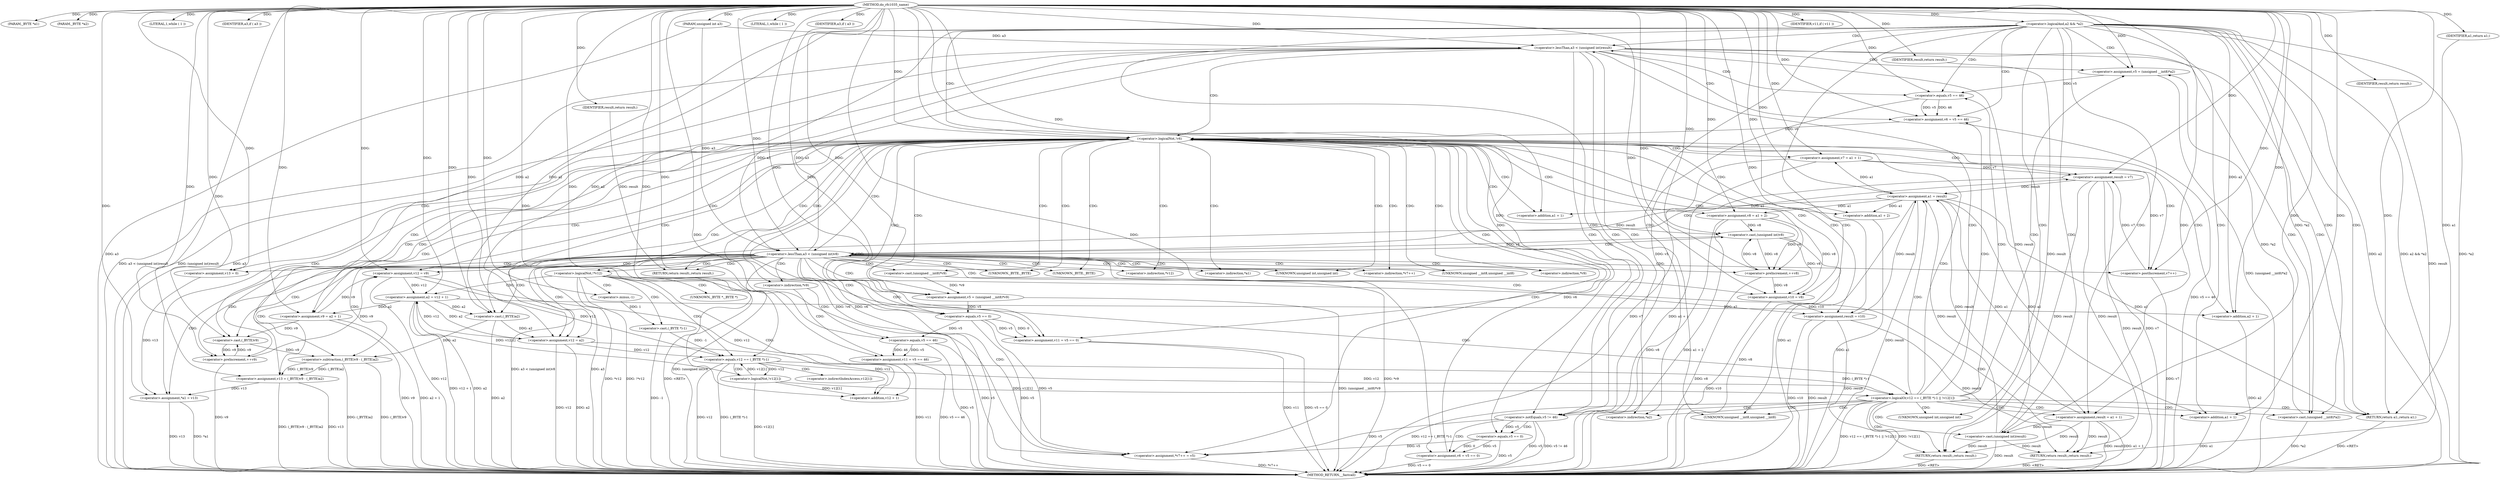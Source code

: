 digraph do_rfc1035_name {  
"1000111" [label = "(METHOD,do_rfc1035_name)" ]
"1000297" [label = "(METHOD_RETURN,__fastcall)" ]
"1000112" [label = "(PARAM,_BYTE *a1)" ]
"1000113" [label = "(PARAM,_BYTE *a2)" ]
"1000114" [label = "(PARAM,unsigned int a3)" ]
"1000127" [label = "(<operator>.logicalAnd,a2 && *a2)" ]
"1000133" [label = "(LITERAL,1,while ( 1 ))" ]
"1000135" [label = "(<operator>.assignment,result = a1 + 1)" ]
"1000137" [label = "(<operator>.addition,a1 + 1)" ]
"1000141" [label = "(IDENTIFIER,a3,if ( a3 ))" ]
"1000144" [label = "(<operator>.lessThan,a3 < (unsigned int)result)" ]
"1000146" [label = "(<operator>.cast,(unsigned int)result)" ]
"1000150" [label = "(<operator>.assignment,v5 = (unsigned __int8)*a2)" ]
"1000152" [label = "(<operator>.cast,(unsigned __int8)*a2)" ]
"1000156" [label = "(<operator>.assignment,v6 = v5 == 46)" ]
"1000158" [label = "(<operator>.equals,v5 == 46)" ]
"1000162" [label = "(<operator>.notEquals,v5 != 46)" ]
"1000165" [label = "(<operator>.assignment,v6 = v5 == 0)" ]
"1000167" [label = "(<operator>.equals,v5 == 0)" ]
"1000171" [label = "(<operator>.logicalNot,!v6)" ]
"1000174" [label = "(<operator>.assignment,v7 = a1 + 1)" ]
"1000176" [label = "(<operator>.addition,a1 + 1)" ]
"1000179" [label = "(<operator>.assignment,v8 = a1 + 2)" ]
"1000181" [label = "(<operator>.addition,a1 + 2)" ]
"1000184" [label = "(<operator>.assignment,v9 = a2 + 1)" ]
"1000186" [label = "(<operator>.addition,a2 + 1)" ]
"1000190" [label = "(LITERAL,1,while ( 1 ))" ]
"1000192" [label = "(<operator>.assignment,result = v7)" ]
"1000196" [label = "(IDENTIFIER,a3,if ( a3 ))" ]
"1000199" [label = "(<operator>.lessThan,a3 < (unsigned int)v8)" ]
"1000201" [label = "(<operator>.cast,(unsigned int)v8)" ]
"1000204" [label = "(RETURN,return result;,return result;)" ]
"1000205" [label = "(IDENTIFIER,result,return result;)" ]
"1000206" [label = "(<operator>.assignment,*v7++ = v5)" ]
"1000208" [label = "(<operator>.postIncrement,v7++)" ]
"1000211" [label = "(<operator>.assignment,v5 = (unsigned __int8)*v9)" ]
"1000213" [label = "(<operator>.cast,(unsigned __int8)*v9)" ]
"1000217" [label = "(<operator>.assignment,v10 = v8)" ]
"1000220" [label = "(<operator>.assignment,v11 = v5 == 0)" ]
"1000222" [label = "(<operator>.equals,v5 == 0)" ]
"1000228" [label = "(<operator>.assignment,v11 = v5 == 46)" ]
"1000230" [label = "(<operator>.equals,v5 == 46)" ]
"1000233" [label = "(<operator>.assignment,v12 = v9)" ]
"1000236" [label = "(<operator>.assignment,v13 = (_BYTE)v9 - (_BYTE)a2)" ]
"1000238" [label = "(<operator>.subtraction,(_BYTE)v9 - (_BYTE)a2)" ]
"1000239" [label = "(<operator>.cast,(_BYTE)v9)" ]
"1000242" [label = "(<operator>.cast,(_BYTE)a2)" ]
"1000245" [label = "(<operator>.preIncrement,++v8)" ]
"1000247" [label = "(<operator>.preIncrement,++v9)" ]
"1000250" [label = "(IDENTIFIER,v11,if ( v11 ))" ]
"1000252" [label = "(<operator>.assignment,result = v10)" ]
"1000256" [label = "(<operator>.assignment,v12 = a2)" ]
"1000259" [label = "(<operator>.assignment,v13 = 0)" ]
"1000263" [label = "(<operator>.assignment,*a1 = v13)" ]
"1000268" [label = "(<operator>.logicalNot,!*v12)" ]
"1000271" [label = "(RETURN,return result;,return result;)" ]
"1000272" [label = "(IDENTIFIER,result,return result;)" ]
"1000273" [label = "(<operator>.assignment,a2 = v12 + 1)" ]
"1000275" [label = "(<operator>.addition,v12 + 1)" ]
"1000279" [label = "(<operator>.logicalOr,v12 == (_BYTE *)-1 || !v12[1])" ]
"1000280" [label = "(<operator>.equals,v12 == (_BYTE *)-1)" ]
"1000282" [label = "(<operator>.cast,(_BYTE *)-1)" ]
"1000284" [label = "(<operator>.minus,-1)" ]
"1000286" [label = "(<operator>.logicalNot,!v12[1])" ]
"1000290" [label = "(RETURN,return result;,return result;)" ]
"1000291" [label = "(IDENTIFIER,result,return result;)" ]
"1000292" [label = "(<operator>.assignment,a1 = result)" ]
"1000295" [label = "(RETURN,return a1;,return a1;)" ]
"1000296" [label = "(IDENTIFIER,a1,return a1;)" ]
"1000147" [label = "(UNKNOWN,unsigned int,unsigned int)" ]
"1000153" [label = "(UNKNOWN,unsigned __int8,unsigned __int8)" ]
"1000154" [label = "(<operator>.indirection,*a2)" ]
"1000202" [label = "(UNKNOWN,unsigned int,unsigned int)" ]
"1000207" [label = "(<operator>.indirection,*v7++)" ]
"1000214" [label = "(UNKNOWN,unsigned __int8,unsigned __int8)" ]
"1000215" [label = "(<operator>.indirection,*v9)" ]
"1000226" [label = "(<operator>.indirection,*v9)" ]
"1000240" [label = "(UNKNOWN,_BYTE,_BYTE)" ]
"1000243" [label = "(UNKNOWN,_BYTE,_BYTE)" ]
"1000264" [label = "(<operator>.indirection,*a1)" ]
"1000269" [label = "(<operator>.indirection,*v12)" ]
"1000283" [label = "(UNKNOWN,_BYTE *,_BYTE *)" ]
"1000287" [label = "(<operator>.indirectIndexAccess,v12[1])" ]
  "1000290" -> "1000297"  [ label = "DDG: <RET>"] 
  "1000295" -> "1000297"  [ label = "DDG: <RET>"] 
  "1000271" -> "1000297"  [ label = "DDG: <RET>"] 
  "1000252" -> "1000297"  [ label = "DDG: v10"] 
  "1000179" -> "1000297"  [ label = "DDG: a1 + 2"] 
  "1000292" -> "1000297"  [ label = "DDG: result"] 
  "1000165" -> "1000297"  [ label = "DDG: v5 == 0"] 
  "1000144" -> "1000297"  [ label = "DDG: a3 < (unsigned int)result"] 
  "1000135" -> "1000297"  [ label = "DDG: result"] 
  "1000217" -> "1000297"  [ label = "DDG: v10"] 
  "1000192" -> "1000297"  [ label = "DDG: v7"] 
  "1000199" -> "1000297"  [ label = "DDG: a3"] 
  "1000127" -> "1000297"  [ label = "DDG: a2"] 
  "1000199" -> "1000297"  [ label = "DDG: a3 < (unsigned int)v8"] 
  "1000201" -> "1000297"  [ label = "DDG: v8"] 
  "1000127" -> "1000297"  [ label = "DDG: a2 && *a2"] 
  "1000162" -> "1000297"  [ label = "DDG: v5"] 
  "1000222" -> "1000297"  [ label = "DDG: v5"] 
  "1000238" -> "1000297"  [ label = "DDG: (_BYTE)v9"] 
  "1000242" -> "1000297"  [ label = "DDG: a2"] 
  "1000268" -> "1000297"  [ label = "DDG: *v12"] 
  "1000256" -> "1000297"  [ label = "DDG: a2"] 
  "1000211" -> "1000297"  [ label = "DDG: (unsigned __int8)*v9"] 
  "1000245" -> "1000297"  [ label = "DDG: v8"] 
  "1000228" -> "1000297"  [ label = "DDG: v5 == 46"] 
  "1000228" -> "1000297"  [ label = "DDG: v11"] 
  "1000220" -> "1000297"  [ label = "DDG: v11"] 
  "1000150" -> "1000297"  [ label = "DDG: (unsigned __int8)*a2"] 
  "1000233" -> "1000297"  [ label = "DDG: v12"] 
  "1000273" -> "1000297"  [ label = "DDG: a2"] 
  "1000135" -> "1000297"  [ label = "DDG: a1 + 1"] 
  "1000263" -> "1000297"  [ label = "DDG: v13"] 
  "1000268" -> "1000297"  [ label = "DDG: !*v12"] 
  "1000179" -> "1000297"  [ label = "DDG: v8"] 
  "1000181" -> "1000297"  [ label = "DDG: a1"] 
  "1000146" -> "1000297"  [ label = "DDG: result"] 
  "1000252" -> "1000297"  [ label = "DDG: result"] 
  "1000280" -> "1000297"  [ label = "DDG: (_BYTE *)-1"] 
  "1000156" -> "1000297"  [ label = "DDG: v5 == 46"] 
  "1000213" -> "1000297"  [ label = "DDG: *v9"] 
  "1000236" -> "1000297"  [ label = "DDG: v13"] 
  "1000137" -> "1000297"  [ label = "DDG: a1"] 
  "1000292" -> "1000297"  [ label = "DDG: a1"] 
  "1000184" -> "1000297"  [ label = "DDG: v9"] 
  "1000206" -> "1000297"  [ label = "DDG: *v7++"] 
  "1000220" -> "1000297"  [ label = "DDG: v5 == 0"] 
  "1000192" -> "1000297"  [ label = "DDG: result"] 
  "1000279" -> "1000297"  [ label = "DDG: v12 == (_BYTE *)-1 || !v12[1]"] 
  "1000273" -> "1000297"  [ label = "DDG: v12 + 1"] 
  "1000247" -> "1000297"  [ label = "DDG: v9"] 
  "1000279" -> "1000297"  [ label = "DDG: !v12[1]"] 
  "1000230" -> "1000297"  [ label = "DDG: v5"] 
  "1000286" -> "1000297"  [ label = "DDG: v12[1]"] 
  "1000208" -> "1000297"  [ label = "DDG: v7"] 
  "1000256" -> "1000297"  [ label = "DDG: v12"] 
  "1000171" -> "1000297"  [ label = "DDG: !v6"] 
  "1000280" -> "1000297"  [ label = "DDG: v12"] 
  "1000279" -> "1000297"  [ label = "DDG: v12 == (_BYTE *)-1"] 
  "1000199" -> "1000297"  [ label = "DDG: (unsigned int)v8"] 
  "1000186" -> "1000297"  [ label = "DDG: a2"] 
  "1000114" -> "1000297"  [ label = "DDG: a3"] 
  "1000238" -> "1000297"  [ label = "DDG: (_BYTE)a2"] 
  "1000174" -> "1000297"  [ label = "DDG: a1 + 1"] 
  "1000263" -> "1000297"  [ label = "DDG: *a1"] 
  "1000144" -> "1000297"  [ label = "DDG: a3"] 
  "1000127" -> "1000297"  [ label = "DDG: *a2"] 
  "1000282" -> "1000297"  [ label = "DDG: -1"] 
  "1000236" -> "1000297"  [ label = "DDG: (_BYTE)v9 - (_BYTE)a2"] 
  "1000174" -> "1000297"  [ label = "DDG: v7"] 
  "1000171" -> "1000297"  [ label = "DDG: v6"] 
  "1000152" -> "1000297"  [ label = "DDG: *a2"] 
  "1000144" -> "1000297"  [ label = "DDG: (unsigned int)result"] 
  "1000167" -> "1000297"  [ label = "DDG: v5"] 
  "1000162" -> "1000297"  [ label = "DDG: v5 != 46"] 
  "1000184" -> "1000297"  [ label = "DDG: a2 + 1"] 
  "1000204" -> "1000297"  [ label = "DDG: <RET>"] 
  "1000111" -> "1000112"  [ label = "DDG: "] 
  "1000111" -> "1000113"  [ label = "DDG: "] 
  "1000111" -> "1000114"  [ label = "DDG: "] 
  "1000111" -> "1000127"  [ label = "DDG: "] 
  "1000111" -> "1000133"  [ label = "DDG: "] 
  "1000292" -> "1000135"  [ label = "DDG: a1"] 
  "1000111" -> "1000135"  [ label = "DDG: "] 
  "1000292" -> "1000137"  [ label = "DDG: a1"] 
  "1000111" -> "1000137"  [ label = "DDG: "] 
  "1000111" -> "1000141"  [ label = "DDG: "] 
  "1000199" -> "1000144"  [ label = "DDG: a3"] 
  "1000114" -> "1000144"  [ label = "DDG: a3"] 
  "1000111" -> "1000144"  [ label = "DDG: "] 
  "1000146" -> "1000144"  [ label = "DDG: result"] 
  "1000135" -> "1000146"  [ label = "DDG: result"] 
  "1000111" -> "1000146"  [ label = "DDG: "] 
  "1000152" -> "1000150"  [ label = "DDG: *a2"] 
  "1000111" -> "1000150"  [ label = "DDG: "] 
  "1000127" -> "1000152"  [ label = "DDG: *a2"] 
  "1000158" -> "1000156"  [ label = "DDG: v5"] 
  "1000158" -> "1000156"  [ label = "DDG: 46"] 
  "1000111" -> "1000156"  [ label = "DDG: "] 
  "1000150" -> "1000158"  [ label = "DDG: v5"] 
  "1000111" -> "1000158"  [ label = "DDG: "] 
  "1000158" -> "1000162"  [ label = "DDG: v5"] 
  "1000111" -> "1000162"  [ label = "DDG: "] 
  "1000167" -> "1000165"  [ label = "DDG: v5"] 
  "1000167" -> "1000165"  [ label = "DDG: 0"] 
  "1000111" -> "1000165"  [ label = "DDG: "] 
  "1000162" -> "1000167"  [ label = "DDG: v5"] 
  "1000111" -> "1000167"  [ label = "DDG: "] 
  "1000165" -> "1000171"  [ label = "DDG: v6"] 
  "1000156" -> "1000171"  [ label = "DDG: v6"] 
  "1000111" -> "1000171"  [ label = "DDG: "] 
  "1000111" -> "1000174"  [ label = "DDG: "] 
  "1000292" -> "1000174"  [ label = "DDG: a1"] 
  "1000111" -> "1000176"  [ label = "DDG: "] 
  "1000292" -> "1000176"  [ label = "DDG: a1"] 
  "1000111" -> "1000179"  [ label = "DDG: "] 
  "1000292" -> "1000179"  [ label = "DDG: a1"] 
  "1000111" -> "1000181"  [ label = "DDG: "] 
  "1000292" -> "1000181"  [ label = "DDG: a1"] 
  "1000127" -> "1000184"  [ label = "DDG: a2"] 
  "1000273" -> "1000184"  [ label = "DDG: a2"] 
  "1000111" -> "1000184"  [ label = "DDG: "] 
  "1000127" -> "1000186"  [ label = "DDG: a2"] 
  "1000273" -> "1000186"  [ label = "DDG: a2"] 
  "1000111" -> "1000186"  [ label = "DDG: "] 
  "1000111" -> "1000190"  [ label = "DDG: "] 
  "1000208" -> "1000192"  [ label = "DDG: v7"] 
  "1000174" -> "1000192"  [ label = "DDG: v7"] 
  "1000111" -> "1000192"  [ label = "DDG: "] 
  "1000111" -> "1000196"  [ label = "DDG: "] 
  "1000144" -> "1000199"  [ label = "DDG: a3"] 
  "1000114" -> "1000199"  [ label = "DDG: a3"] 
  "1000111" -> "1000199"  [ label = "DDG: "] 
  "1000201" -> "1000199"  [ label = "DDG: v8"] 
  "1000245" -> "1000201"  [ label = "DDG: v8"] 
  "1000179" -> "1000201"  [ label = "DDG: v8"] 
  "1000111" -> "1000201"  [ label = "DDG: "] 
  "1000205" -> "1000204"  [ label = "DDG: result"] 
  "1000192" -> "1000204"  [ label = "DDG: result"] 
  "1000111" -> "1000205"  [ label = "DDG: "] 
  "1000162" -> "1000206"  [ label = "DDG: v5"] 
  "1000222" -> "1000206"  [ label = "DDG: v5"] 
  "1000230" -> "1000206"  [ label = "DDG: v5"] 
  "1000167" -> "1000206"  [ label = "DDG: v5"] 
  "1000111" -> "1000206"  [ label = "DDG: "] 
  "1000111" -> "1000208"  [ label = "DDG: "] 
  "1000174" -> "1000208"  [ label = "DDG: v7"] 
  "1000213" -> "1000211"  [ label = "DDG: *v9"] 
  "1000111" -> "1000211"  [ label = "DDG: "] 
  "1000201" -> "1000217"  [ label = "DDG: v8"] 
  "1000245" -> "1000217"  [ label = "DDG: v8"] 
  "1000179" -> "1000217"  [ label = "DDG: v8"] 
  "1000111" -> "1000217"  [ label = "DDG: "] 
  "1000222" -> "1000220"  [ label = "DDG: v5"] 
  "1000222" -> "1000220"  [ label = "DDG: 0"] 
  "1000111" -> "1000220"  [ label = "DDG: "] 
  "1000211" -> "1000222"  [ label = "DDG: v5"] 
  "1000111" -> "1000222"  [ label = "DDG: "] 
  "1000230" -> "1000228"  [ label = "DDG: v5"] 
  "1000230" -> "1000228"  [ label = "DDG: 46"] 
  "1000111" -> "1000228"  [ label = "DDG: "] 
  "1000222" -> "1000230"  [ label = "DDG: v5"] 
  "1000111" -> "1000230"  [ label = "DDG: "] 
  "1000184" -> "1000233"  [ label = "DDG: v9"] 
  "1000247" -> "1000233"  [ label = "DDG: v9"] 
  "1000111" -> "1000233"  [ label = "DDG: "] 
  "1000238" -> "1000236"  [ label = "DDG: (_BYTE)v9"] 
  "1000238" -> "1000236"  [ label = "DDG: (_BYTE)a2"] 
  "1000111" -> "1000236"  [ label = "DDG: "] 
  "1000239" -> "1000238"  [ label = "DDG: v9"] 
  "1000111" -> "1000239"  [ label = "DDG: "] 
  "1000184" -> "1000239"  [ label = "DDG: v9"] 
  "1000247" -> "1000239"  [ label = "DDG: v9"] 
  "1000242" -> "1000238"  [ label = "DDG: a2"] 
  "1000111" -> "1000242"  [ label = "DDG: "] 
  "1000127" -> "1000242"  [ label = "DDG: a2"] 
  "1000273" -> "1000242"  [ label = "DDG: a2"] 
  "1000111" -> "1000245"  [ label = "DDG: "] 
  "1000201" -> "1000245"  [ label = "DDG: v8"] 
  "1000179" -> "1000245"  [ label = "DDG: v8"] 
  "1000239" -> "1000247"  [ label = "DDG: v9"] 
  "1000111" -> "1000247"  [ label = "DDG: "] 
  "1000111" -> "1000250"  [ label = "DDG: "] 
  "1000217" -> "1000252"  [ label = "DDG: v10"] 
  "1000111" -> "1000252"  [ label = "DDG: "] 
  "1000127" -> "1000256"  [ label = "DDG: a2"] 
  "1000242" -> "1000256"  [ label = "DDG: a2"] 
  "1000273" -> "1000256"  [ label = "DDG: a2"] 
  "1000111" -> "1000256"  [ label = "DDG: "] 
  "1000111" -> "1000259"  [ label = "DDG: "] 
  "1000259" -> "1000263"  [ label = "DDG: v13"] 
  "1000236" -> "1000263"  [ label = "DDG: v13"] 
  "1000111" -> "1000263"  [ label = "DDG: "] 
  "1000272" -> "1000271"  [ label = "DDG: result"] 
  "1000135" -> "1000271"  [ label = "DDG: result"] 
  "1000192" -> "1000271"  [ label = "DDG: result"] 
  "1000146" -> "1000271"  [ label = "DDG: result"] 
  "1000252" -> "1000271"  [ label = "DDG: result"] 
  "1000111" -> "1000272"  [ label = "DDG: "] 
  "1000233" -> "1000273"  [ label = "DDG: v12"] 
  "1000286" -> "1000273"  [ label = "DDG: v12[1]"] 
  "1000256" -> "1000273"  [ label = "DDG: v12"] 
  "1000111" -> "1000273"  [ label = "DDG: "] 
  "1000233" -> "1000275"  [ label = "DDG: v12"] 
  "1000286" -> "1000275"  [ label = "DDG: v12[1]"] 
  "1000256" -> "1000275"  [ label = "DDG: v12"] 
  "1000111" -> "1000275"  [ label = "DDG: "] 
  "1000280" -> "1000279"  [ label = "DDG: v12"] 
  "1000280" -> "1000279"  [ label = "DDG: (_BYTE *)-1"] 
  "1000286" -> "1000280"  [ label = "DDG: v12[1]"] 
  "1000111" -> "1000280"  [ label = "DDG: "] 
  "1000233" -> "1000280"  [ label = "DDG: v12"] 
  "1000256" -> "1000280"  [ label = "DDG: v12"] 
  "1000282" -> "1000280"  [ label = "DDG: -1"] 
  "1000284" -> "1000282"  [ label = "DDG: 1"] 
  "1000111" -> "1000284"  [ label = "DDG: "] 
  "1000286" -> "1000279"  [ label = "DDG: v12[1]"] 
  "1000280" -> "1000286"  [ label = "DDG: v12"] 
  "1000291" -> "1000290"  [ label = "DDG: result"] 
  "1000135" -> "1000290"  [ label = "DDG: result"] 
  "1000192" -> "1000290"  [ label = "DDG: result"] 
  "1000146" -> "1000290"  [ label = "DDG: result"] 
  "1000252" -> "1000290"  [ label = "DDG: result"] 
  "1000111" -> "1000291"  [ label = "DDG: "] 
  "1000135" -> "1000292"  [ label = "DDG: result"] 
  "1000192" -> "1000292"  [ label = "DDG: result"] 
  "1000146" -> "1000292"  [ label = "DDG: result"] 
  "1000252" -> "1000292"  [ label = "DDG: result"] 
  "1000111" -> "1000292"  [ label = "DDG: "] 
  "1000296" -> "1000295"  [ label = "DDG: a1"] 
  "1000292" -> "1000295"  [ label = "DDG: a1"] 
  "1000111" -> "1000295"  [ label = "DDG: "] 
  "1000111" -> "1000296"  [ label = "DDG: "] 
  "1000127" -> "1000295"  [ label = "CDG: "] 
  "1000127" -> "1000137"  [ label = "CDG: "] 
  "1000127" -> "1000135"  [ label = "CDG: "] 
  "1000127" -> "1000171"  [ label = "CDG: "] 
  "1000127" -> "1000162"  [ label = "CDG: "] 
  "1000127" -> "1000144"  [ label = "CDG: "] 
  "1000127" -> "1000158"  [ label = "CDG: "] 
  "1000127" -> "1000156"  [ label = "CDG: "] 
  "1000127" -> "1000154"  [ label = "CDG: "] 
  "1000127" -> "1000153"  [ label = "CDG: "] 
  "1000127" -> "1000152"  [ label = "CDG: "] 
  "1000127" -> "1000150"  [ label = "CDG: "] 
  "1000127" -> "1000147"  [ label = "CDG: "] 
  "1000127" -> "1000146"  [ label = "CDG: "] 
  "1000144" -> "1000171"  [ label = "CDG: "] 
  "1000144" -> "1000162"  [ label = "CDG: "] 
  "1000144" -> "1000295"  [ label = "CDG: "] 
  "1000144" -> "1000158"  [ label = "CDG: "] 
  "1000144" -> "1000156"  [ label = "CDG: "] 
  "1000144" -> "1000154"  [ label = "CDG: "] 
  "1000144" -> "1000153"  [ label = "CDG: "] 
  "1000144" -> "1000152"  [ label = "CDG: "] 
  "1000144" -> "1000150"  [ label = "CDG: "] 
  "1000162" -> "1000167"  [ label = "CDG: "] 
  "1000162" -> "1000165"  [ label = "CDG: "] 
  "1000171" -> "1000176"  [ label = "CDG: "] 
  "1000171" -> "1000174"  [ label = "CDG: "] 
  "1000171" -> "1000186"  [ label = "CDG: "] 
  "1000171" -> "1000184"  [ label = "CDG: "] 
  "1000171" -> "1000181"  [ label = "CDG: "] 
  "1000171" -> "1000179"  [ label = "CDG: "] 
  "1000171" -> "1000256"  [ label = "CDG: "] 
  "1000171" -> "1000269"  [ label = "CDG: "] 
  "1000171" -> "1000268"  [ label = "CDG: "] 
  "1000171" -> "1000264"  [ label = "CDG: "] 
  "1000171" -> "1000263"  [ label = "CDG: "] 
  "1000171" -> "1000259"  [ label = "CDG: "] 
  "1000171" -> "1000192"  [ label = "CDG: "] 
  "1000171" -> "1000208"  [ label = "CDG: "] 
  "1000171" -> "1000207"  [ label = "CDG: "] 
  "1000171" -> "1000206"  [ label = "CDG: "] 
  "1000171" -> "1000202"  [ label = "CDG: "] 
  "1000171" -> "1000201"  [ label = "CDG: "] 
  "1000171" -> "1000199"  [ label = "CDG: "] 
  "1000171" -> "1000222"  [ label = "CDG: "] 
  "1000171" -> "1000220"  [ label = "CDG: "] 
  "1000171" -> "1000217"  [ label = "CDG: "] 
  "1000171" -> "1000215"  [ label = "CDG: "] 
  "1000171" -> "1000214"  [ label = "CDG: "] 
  "1000171" -> "1000213"  [ label = "CDG: "] 
  "1000171" -> "1000211"  [ label = "CDG: "] 
  "1000171" -> "1000240"  [ label = "CDG: "] 
  "1000171" -> "1000239"  [ label = "CDG: "] 
  "1000171" -> "1000238"  [ label = "CDG: "] 
  "1000171" -> "1000236"  [ label = "CDG: "] 
  "1000171" -> "1000233"  [ label = "CDG: "] 
  "1000171" -> "1000226"  [ label = "CDG: "] 
  "1000171" -> "1000247"  [ label = "CDG: "] 
  "1000171" -> "1000245"  [ label = "CDG: "] 
  "1000171" -> "1000243"  [ label = "CDG: "] 
  "1000171" -> "1000242"  [ label = "CDG: "] 
  "1000171" -> "1000252"  [ label = "CDG: "] 
  "1000199" -> "1000208"  [ label = "CDG: "] 
  "1000199" -> "1000207"  [ label = "CDG: "] 
  "1000199" -> "1000206"  [ label = "CDG: "] 
  "1000199" -> "1000204"  [ label = "CDG: "] 
  "1000199" -> "1000222"  [ label = "CDG: "] 
  "1000199" -> "1000220"  [ label = "CDG: "] 
  "1000199" -> "1000217"  [ label = "CDG: "] 
  "1000199" -> "1000215"  [ label = "CDG: "] 
  "1000199" -> "1000214"  [ label = "CDG: "] 
  "1000199" -> "1000213"  [ label = "CDG: "] 
  "1000199" -> "1000211"  [ label = "CDG: "] 
  "1000199" -> "1000240"  [ label = "CDG: "] 
  "1000199" -> "1000239"  [ label = "CDG: "] 
  "1000199" -> "1000238"  [ label = "CDG: "] 
  "1000199" -> "1000236"  [ label = "CDG: "] 
  "1000199" -> "1000233"  [ label = "CDG: "] 
  "1000199" -> "1000226"  [ label = "CDG: "] 
  "1000199" -> "1000247"  [ label = "CDG: "] 
  "1000199" -> "1000245"  [ label = "CDG: "] 
  "1000199" -> "1000243"  [ label = "CDG: "] 
  "1000199" -> "1000242"  [ label = "CDG: "] 
  "1000199" -> "1000252"  [ label = "CDG: "] 
  "1000199" -> "1000269"  [ label = "CDG: "] 
  "1000199" -> "1000268"  [ label = "CDG: "] 
  "1000199" -> "1000264"  [ label = "CDG: "] 
  "1000199" -> "1000263"  [ label = "CDG: "] 
  "1000199" -> "1000192"  [ label = "CDG: "] 
  "1000199" -> "1000256"  [ label = "CDG: "] 
  "1000199" -> "1000259"  [ label = "CDG: "] 
  "1000199" -> "1000202"  [ label = "CDG: "] 
  "1000199" -> "1000201"  [ label = "CDG: "] 
  "1000199" -> "1000199"  [ label = "CDG: "] 
  "1000226" -> "1000230"  [ label = "CDG: "] 
  "1000226" -> "1000228"  [ label = "CDG: "] 
  "1000268" -> "1000271"  [ label = "CDG: "] 
  "1000268" -> "1000284"  [ label = "CDG: "] 
  "1000268" -> "1000283"  [ label = "CDG: "] 
  "1000268" -> "1000282"  [ label = "CDG: "] 
  "1000268" -> "1000280"  [ label = "CDG: "] 
  "1000268" -> "1000279"  [ label = "CDG: "] 
  "1000268" -> "1000275"  [ label = "CDG: "] 
  "1000268" -> "1000273"  [ label = "CDG: "] 
  "1000279" -> "1000292"  [ label = "CDG: "] 
  "1000279" -> "1000290"  [ label = "CDG: "] 
  "1000279" -> "1000295"  [ label = "CDG: "] 
  "1000279" -> "1000137"  [ label = "CDG: "] 
  "1000279" -> "1000135"  [ label = "CDG: "] 
  "1000279" -> "1000171"  [ label = "CDG: "] 
  "1000279" -> "1000162"  [ label = "CDG: "] 
  "1000279" -> "1000144"  [ label = "CDG: "] 
  "1000279" -> "1000158"  [ label = "CDG: "] 
  "1000279" -> "1000156"  [ label = "CDG: "] 
  "1000279" -> "1000154"  [ label = "CDG: "] 
  "1000279" -> "1000153"  [ label = "CDG: "] 
  "1000279" -> "1000152"  [ label = "CDG: "] 
  "1000279" -> "1000150"  [ label = "CDG: "] 
  "1000279" -> "1000147"  [ label = "CDG: "] 
  "1000279" -> "1000146"  [ label = "CDG: "] 
  "1000280" -> "1000287"  [ label = "CDG: "] 
  "1000280" -> "1000286"  [ label = "CDG: "] 
}
